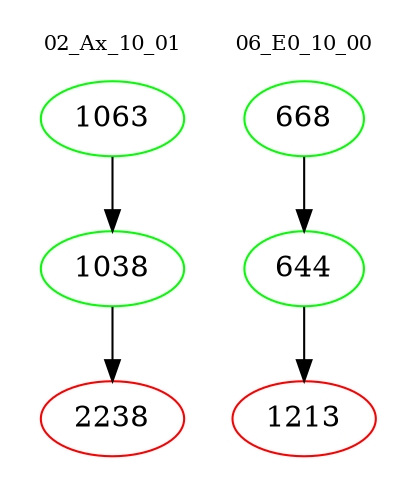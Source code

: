 digraph{
subgraph cluster_0 {
color = white
label = "02_Ax_10_01";
fontsize=10;
T0_1063 [label="1063", color="green"]
T0_1063 -> T0_1038 [color="black"]
T0_1038 [label="1038", color="green"]
T0_1038 -> T0_2238 [color="black"]
T0_2238 [label="2238", color="red"]
}
subgraph cluster_1 {
color = white
label = "06_E0_10_00";
fontsize=10;
T1_668 [label="668", color="green"]
T1_668 -> T1_644 [color="black"]
T1_644 [label="644", color="green"]
T1_644 -> T1_1213 [color="black"]
T1_1213 [label="1213", color="red"]
}
}
